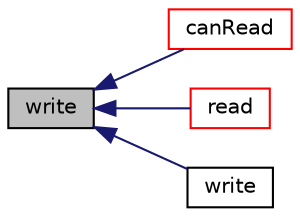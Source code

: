 digraph "write"
{
  bgcolor="transparent";
  edge [fontname="Helvetica",fontsize="10",labelfontname="Helvetica",labelfontsize="10"];
  node [fontname="Helvetica",fontsize="10",shape=record];
  rankdir="LR";
  Node1 [label="write",height=0.2,width=0.4,color="black", fillcolor="grey75", style="filled", fontcolor="black"];
  Node1 -> Node2 [dir="back",color="midnightblue",fontsize="10",style="solid",fontname="Helvetica"];
  Node2 [label="canRead",height=0.2,width=0.4,color="red",URL="$a02761.html#aa9369fb58a3d9f8c2d85f7ae0ddcb969",tooltip="Can we read this file format? "];
  Node1 -> Node3 [dir="back",color="midnightblue",fontsize="10",style="solid",fontname="Helvetica"];
  Node3 [label="read",height=0.2,width=0.4,color="red",URL="$a02761.html#a8b399ba606eec0c1c103e9531978fb34",tooltip="Read from file. Chooses reader based on explicit extension. "];
  Node1 -> Node4 [dir="back",color="midnightblue",fontsize="10",style="solid",fontname="Helvetica"];
  Node4 [label="write",height=0.2,width=0.4,color="black",URL="$a02761.html#a5cf9d1a8c08e045a6bbcab04a3ec2d79",tooltip="Generic write routine. Chooses writer based on extension. "];
}

